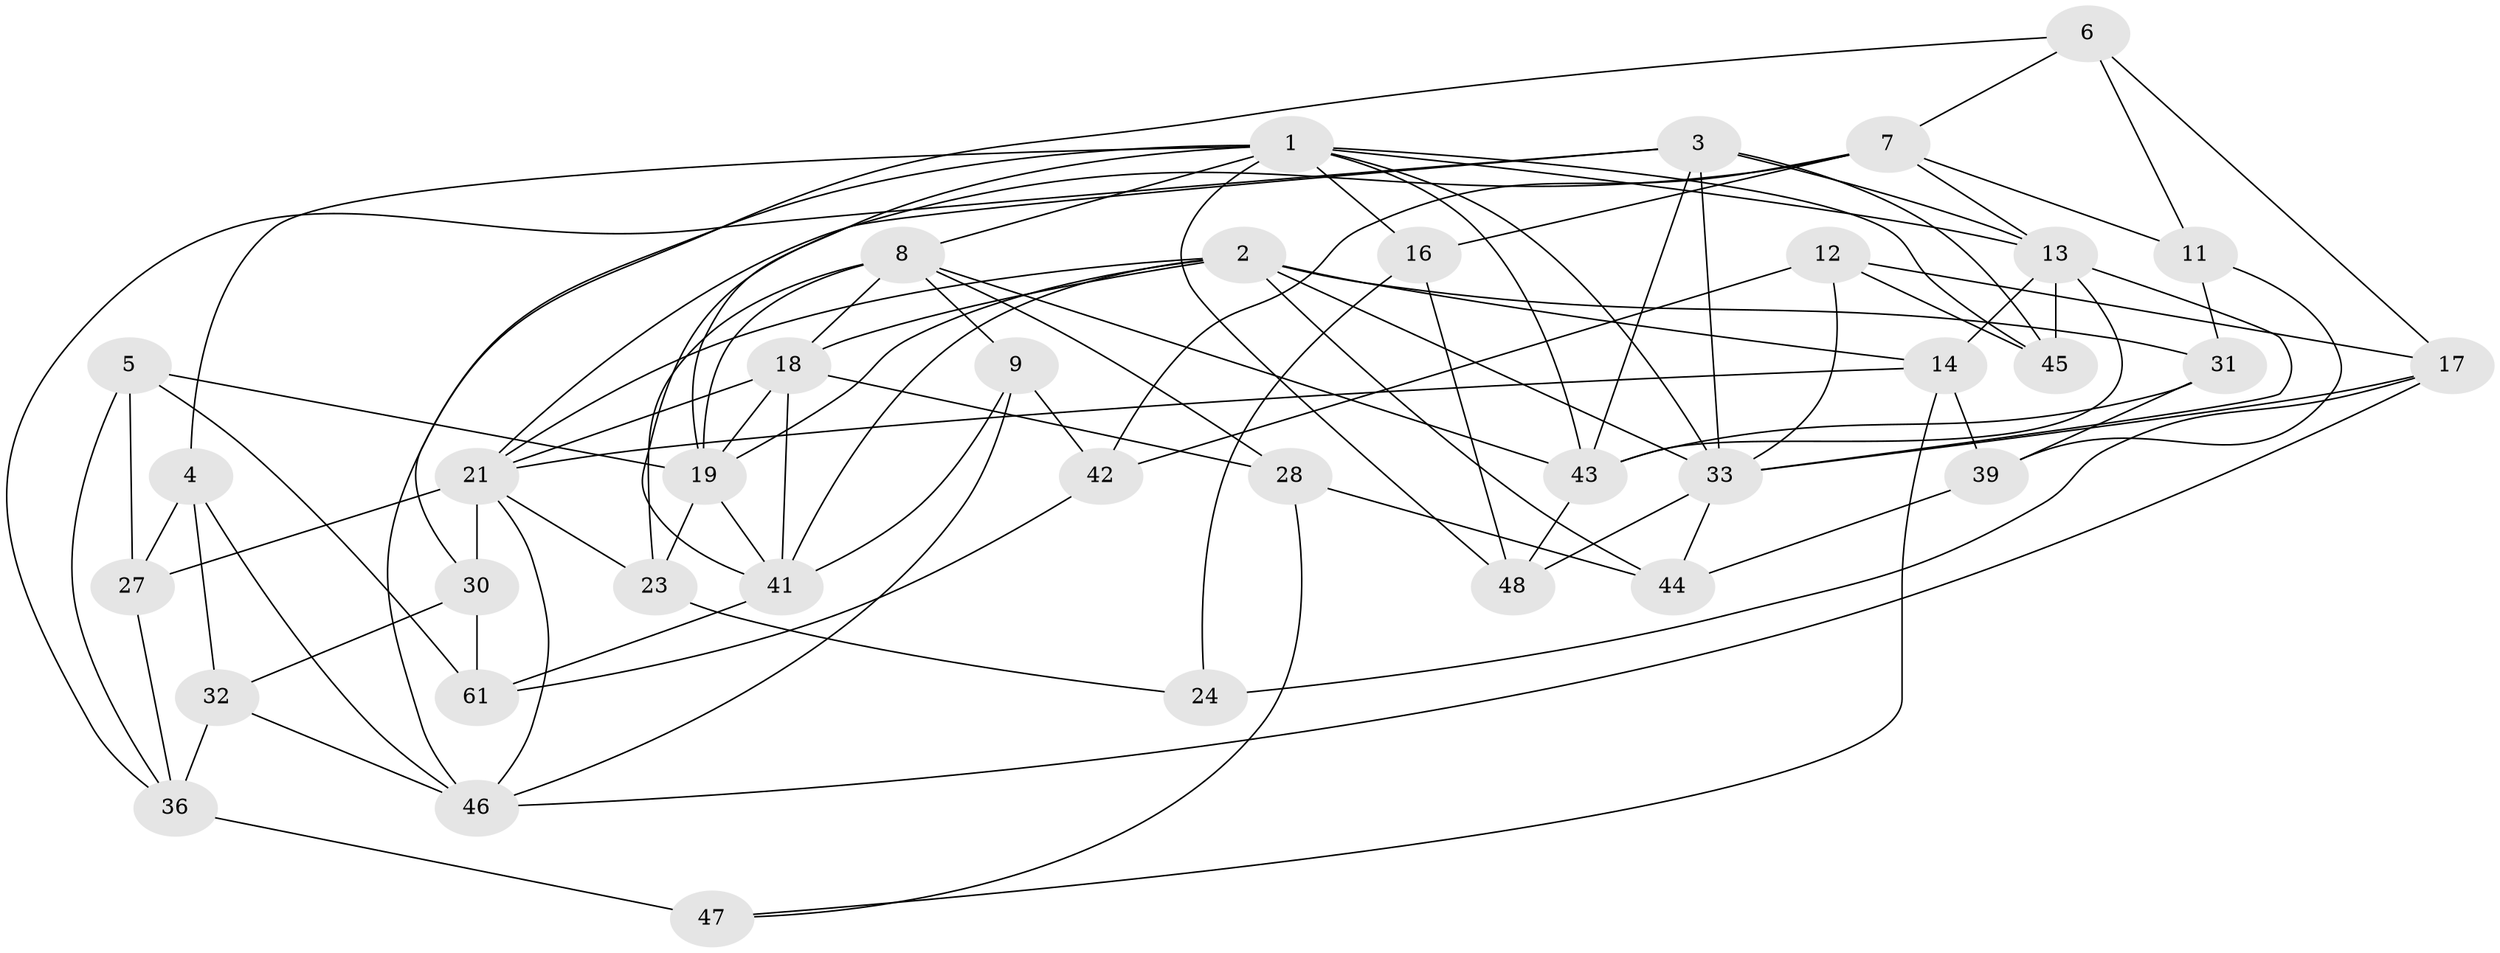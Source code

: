 // original degree distribution, {4: 1.0}
// Generated by graph-tools (version 1.1) at 2025/20/03/04/25 18:20:31]
// undirected, 37 vertices, 94 edges
graph export_dot {
graph [start="1"]
  node [color=gray90,style=filled];
  1 [super="+38+15+37"];
  2 [super="+56+26"];
  3 [super="+29"];
  4;
  5;
  6;
  7 [super="+53"];
  8 [super="+22+10"];
  9;
  11;
  12;
  13 [super="+52+35"];
  14 [super="+20"];
  16;
  17 [super="+60"];
  18 [super="+62"];
  19 [super="+50+51"];
  21 [super="+40+25"];
  23;
  24;
  27;
  28;
  30;
  31;
  32;
  33 [super="+34"];
  36 [super="+55"];
  39;
  41 [super="+54"];
  42;
  43 [super="+58"];
  44;
  45;
  46 [super="+57"];
  47;
  48;
  61;
  1 -- 16;
  1 -- 45;
  1 -- 8;
  1 -- 48;
  1 -- 43;
  1 -- 4;
  1 -- 33;
  1 -- 19;
  1 -- 13;
  1 -- 46;
  2 -- 44;
  2 -- 21;
  2 -- 31;
  2 -- 33;
  2 -- 19;
  2 -- 18;
  2 -- 41;
  2 -- 14;
  3 -- 36;
  3 -- 45;
  3 -- 43;
  3 -- 33;
  3 -- 41;
  3 -- 13;
  4 -- 32;
  4 -- 27;
  4 -- 46;
  5 -- 61;
  5 -- 27;
  5 -- 36;
  5 -- 19;
  6 -- 30;
  6 -- 17;
  6 -- 11;
  6 -- 7;
  7 -- 42;
  7 -- 16;
  7 -- 11;
  7 -- 21;
  7 -- 13;
  8 -- 19 [weight=2];
  8 -- 18;
  8 -- 9;
  8 -- 43;
  8 -- 28;
  8 -- 23;
  9 -- 42;
  9 -- 46;
  9 -- 41;
  11 -- 31;
  11 -- 39;
  12 -- 42;
  12 -- 45;
  12 -- 33;
  12 -- 17;
  13 -- 33;
  13 -- 45;
  13 -- 14 [weight=2];
  13 -- 43;
  14 -- 39;
  14 -- 47;
  14 -- 21;
  16 -- 48;
  16 -- 24;
  17 -- 33;
  17 -- 24 [weight=2];
  17 -- 46;
  18 -- 28;
  18 -- 21;
  18 -- 41;
  18 -- 19;
  19 -- 23;
  19 -- 41;
  21 -- 30;
  21 -- 27;
  21 -- 46;
  21 -- 23;
  23 -- 24;
  27 -- 36;
  28 -- 44;
  28 -- 47;
  30 -- 61;
  30 -- 32;
  31 -- 39;
  31 -- 43;
  32 -- 46;
  32 -- 36;
  33 -- 48;
  33 -- 44;
  36 -- 47 [weight=2];
  39 -- 44;
  41 -- 61;
  42 -- 61;
  43 -- 48;
}
